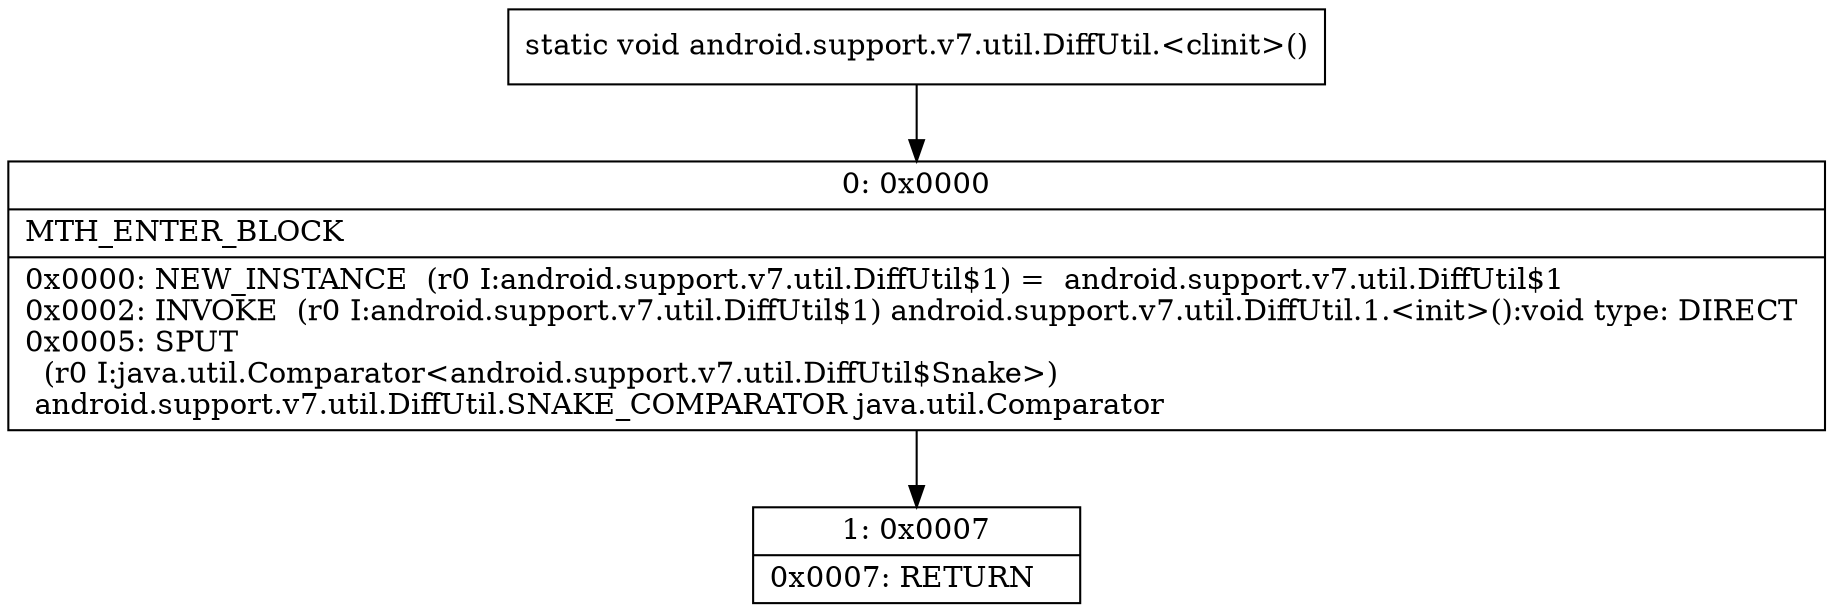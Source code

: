 digraph "CFG forandroid.support.v7.util.DiffUtil.\<clinit\>()V" {
Node_0 [shape=record,label="{0\:\ 0x0000|MTH_ENTER_BLOCK\l|0x0000: NEW_INSTANCE  (r0 I:android.support.v7.util.DiffUtil$1) =  android.support.v7.util.DiffUtil$1 \l0x0002: INVOKE  (r0 I:android.support.v7.util.DiffUtil$1) android.support.v7.util.DiffUtil.1.\<init\>():void type: DIRECT \l0x0005: SPUT  \l  (r0 I:java.util.Comparator\<android.support.v7.util.DiffUtil$Snake\>)\l android.support.v7.util.DiffUtil.SNAKE_COMPARATOR java.util.Comparator \l}"];
Node_1 [shape=record,label="{1\:\ 0x0007|0x0007: RETURN   \l}"];
MethodNode[shape=record,label="{static void android.support.v7.util.DiffUtil.\<clinit\>() }"];
MethodNode -> Node_0;
Node_0 -> Node_1;
}

